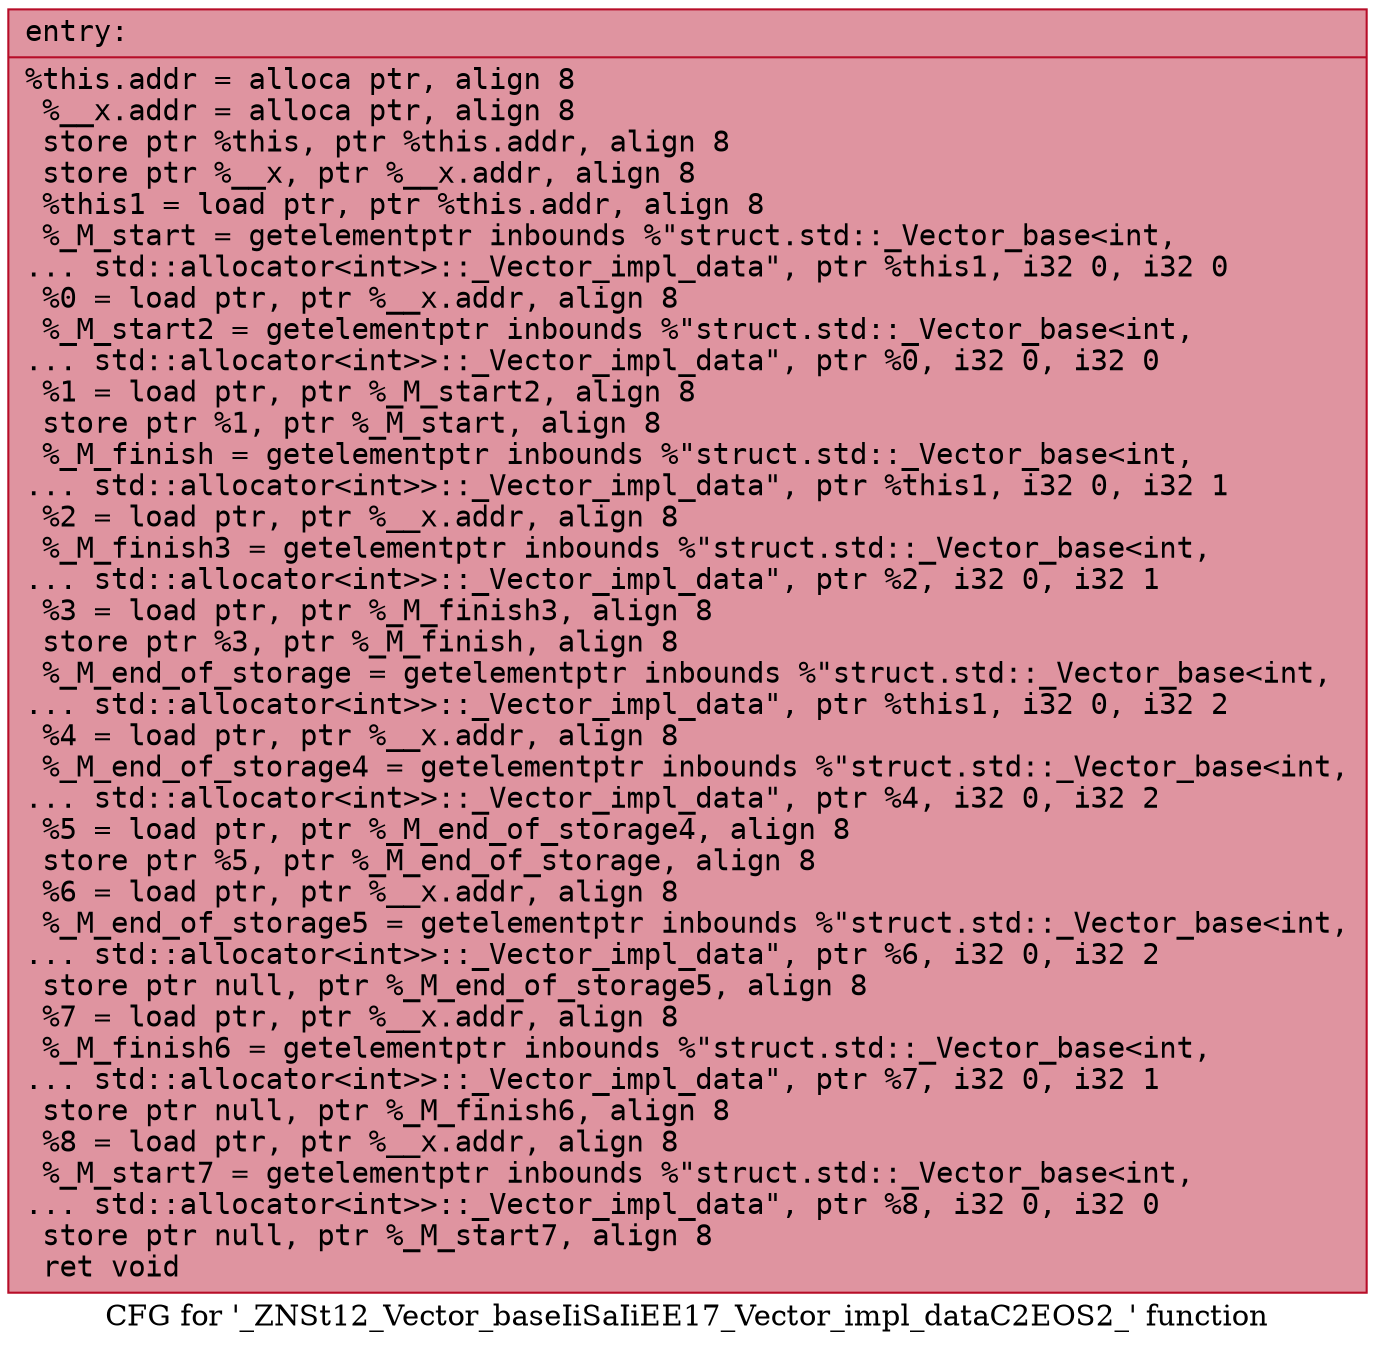 digraph "CFG for '_ZNSt12_Vector_baseIiSaIiEE17_Vector_impl_dataC2EOS2_' function" {
	label="CFG for '_ZNSt12_Vector_baseIiSaIiEE17_Vector_impl_dataC2EOS2_' function";

	Node0x55dab4834120 [shape=record,color="#b70d28ff", style=filled, fillcolor="#b70d2870" fontname="Courier",label="{entry:\l|  %this.addr = alloca ptr, align 8\l  %__x.addr = alloca ptr, align 8\l  store ptr %this, ptr %this.addr, align 8\l  store ptr %__x, ptr %__x.addr, align 8\l  %this1 = load ptr, ptr %this.addr, align 8\l  %_M_start = getelementptr inbounds %\"struct.std::_Vector_base\<int,\l... std::allocator\<int\>\>::_Vector_impl_data\", ptr %this1, i32 0, i32 0\l  %0 = load ptr, ptr %__x.addr, align 8\l  %_M_start2 = getelementptr inbounds %\"struct.std::_Vector_base\<int,\l... std::allocator\<int\>\>::_Vector_impl_data\", ptr %0, i32 0, i32 0\l  %1 = load ptr, ptr %_M_start2, align 8\l  store ptr %1, ptr %_M_start, align 8\l  %_M_finish = getelementptr inbounds %\"struct.std::_Vector_base\<int,\l... std::allocator\<int\>\>::_Vector_impl_data\", ptr %this1, i32 0, i32 1\l  %2 = load ptr, ptr %__x.addr, align 8\l  %_M_finish3 = getelementptr inbounds %\"struct.std::_Vector_base\<int,\l... std::allocator\<int\>\>::_Vector_impl_data\", ptr %2, i32 0, i32 1\l  %3 = load ptr, ptr %_M_finish3, align 8\l  store ptr %3, ptr %_M_finish, align 8\l  %_M_end_of_storage = getelementptr inbounds %\"struct.std::_Vector_base\<int,\l... std::allocator\<int\>\>::_Vector_impl_data\", ptr %this1, i32 0, i32 2\l  %4 = load ptr, ptr %__x.addr, align 8\l  %_M_end_of_storage4 = getelementptr inbounds %\"struct.std::_Vector_base\<int,\l... std::allocator\<int\>\>::_Vector_impl_data\", ptr %4, i32 0, i32 2\l  %5 = load ptr, ptr %_M_end_of_storage4, align 8\l  store ptr %5, ptr %_M_end_of_storage, align 8\l  %6 = load ptr, ptr %__x.addr, align 8\l  %_M_end_of_storage5 = getelementptr inbounds %\"struct.std::_Vector_base\<int,\l... std::allocator\<int\>\>::_Vector_impl_data\", ptr %6, i32 0, i32 2\l  store ptr null, ptr %_M_end_of_storage5, align 8\l  %7 = load ptr, ptr %__x.addr, align 8\l  %_M_finish6 = getelementptr inbounds %\"struct.std::_Vector_base\<int,\l... std::allocator\<int\>\>::_Vector_impl_data\", ptr %7, i32 0, i32 1\l  store ptr null, ptr %_M_finish6, align 8\l  %8 = load ptr, ptr %__x.addr, align 8\l  %_M_start7 = getelementptr inbounds %\"struct.std::_Vector_base\<int,\l... std::allocator\<int\>\>::_Vector_impl_data\", ptr %8, i32 0, i32 0\l  store ptr null, ptr %_M_start7, align 8\l  ret void\l}"];
}
